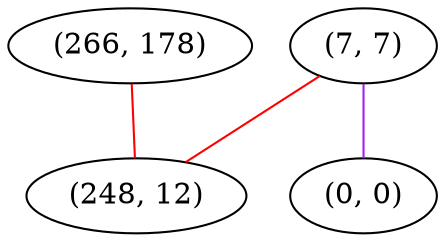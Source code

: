 graph "" {
"(266, 178)";
"(7, 7)";
"(0, 0)";
"(248, 12)";
"(266, 178)" -- "(248, 12)"  [color=red, key=0, weight=1];
"(7, 7)" -- "(0, 0)"  [color=purple, key=0, weight=4];
"(7, 7)" -- "(248, 12)"  [color=red, key=0, weight=1];
}

